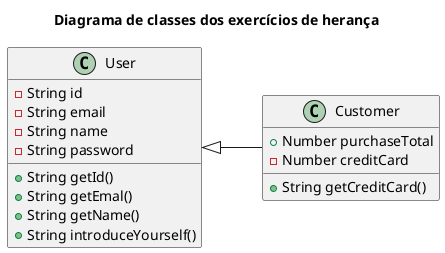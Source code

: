 @startuml heritage-class-diagram

title Diagrama de classes dos exercícios de herança

left to right direction

class User {
    -String id
    -String email
    -String name
    -String password

    + String getId()
    + String getEmal()
    + String getName()
    + String introduceYourself()
}

class Customer {
    + Number purchaseTotal
    - Number creditCard

    + String getCreditCard()
}

Class Customer extends User

@enduml
